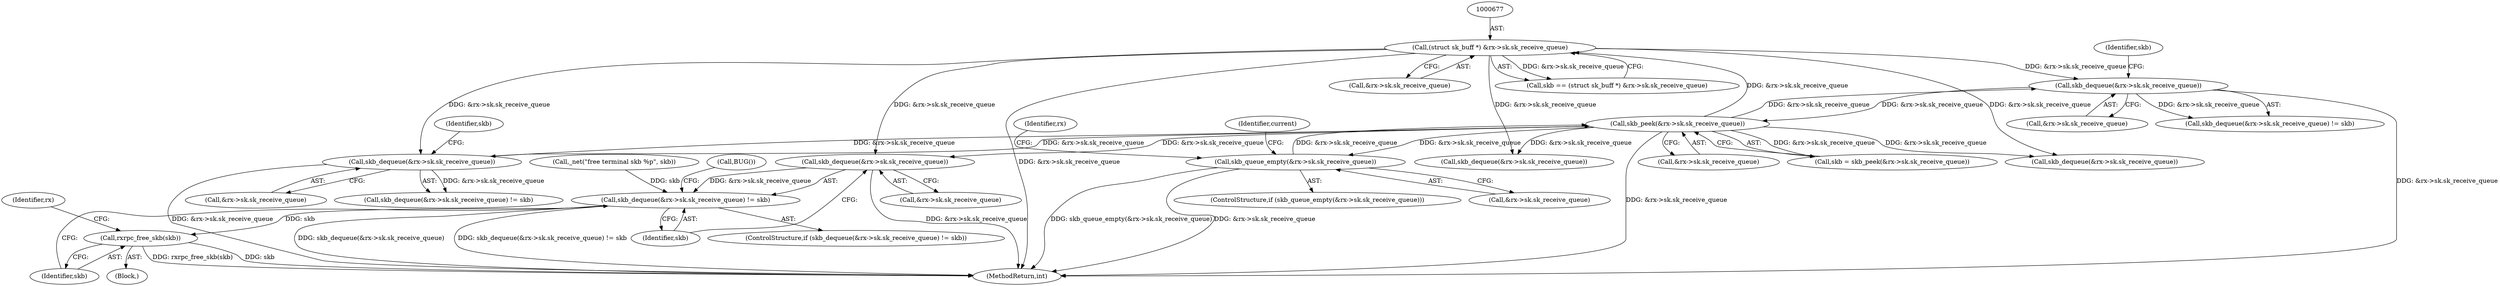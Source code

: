digraph "0_linux_f3d3342602f8bcbf37d7c46641cb9bca7618eb1c_29@pointer" {
"1000910" [label="(Call,skb_dequeue(&rx->sk.sk_receive_queue))"];
"1000676" [label="(Call,(struct sk_buff *) &rx->sk.sk_receive_queue)"];
"1000231" [label="(Call,skb_peek(&rx->sk.sk_receive_queue))"];
"1000355" [label="(Call,skb_dequeue(&rx->sk.sk_receive_queue))"];
"1000280" [label="(Call,skb_queue_empty(&rx->sk.sk_receive_queue))"];
"1000690" [label="(Call,skb_dequeue(&rx->sk.sk_receive_queue))"];
"1000909" [label="(Call,skb_dequeue(&rx->sk.sk_receive_queue) != skb)"];
"1000919" [label="(Call,rxrpc_free_skb(skb))"];
"1000300" [label="(Identifier,rx)"];
"1000281" [label="(Call,&rx->sk.sk_receive_queue)"];
"1000689" [label="(Call,skb_dequeue(&rx->sk.sk_receive_queue) != skb)"];
"1000231" [label="(Call,skb_peek(&rx->sk.sk_receive_queue))"];
"1000232" [label="(Call,&rx->sk.sk_receive_queue)"];
"1000229" [label="(Call,skb = skb_peek(&rx->sk.sk_receive_queue))"];
"1000280" [label="(Call,skb_queue_empty(&rx->sk.sk_receive_queue))"];
"1000355" [label="(Call,skb_dequeue(&rx->sk.sk_receive_queue))"];
"1000290" [label="(Identifier,current)"];
"1000919" [label="(Call,rxrpc_free_skb(skb))"];
"1000920" [label="(Identifier,skb)"];
"1000756" [label="(Call,skb_dequeue(&rx->sk.sk_receive_queue))"];
"1000676" [label="(Call,(struct sk_buff *) &rx->sk.sk_receive_queue)"];
"1000279" [label="(ControlStructure,if (skb_queue_empty(&rx->sk.sk_receive_queue)))"];
"1000354" [label="(Call,skb_dequeue(&rx->sk.sk_receive_queue) != skb)"];
"1000690" [label="(Call,skb_dequeue(&rx->sk.sk_receive_queue))"];
"1000362" [label="(Identifier,skb)"];
"1000904" [label="(Block,)"];
"1000917" [label="(Identifier,skb)"];
"1000918" [label="(Call,BUG())"];
"1000908" [label="(ControlStructure,if (skb_dequeue(&rx->sk.sk_receive_queue) != skb))"];
"1000909" [label="(Call,skb_dequeue(&rx->sk.sk_receive_queue) != skb)"];
"1000691" [label="(Call,&rx->sk.sk_receive_queue)"];
"1000905" [label="(Call,_net(\"free terminal skb %p\", skb))"];
"1000911" [label="(Call,&rx->sk.sk_receive_queue)"];
"1000628" [label="(Call,skb_dequeue(&rx->sk.sk_receive_queue))"];
"1000697" [label="(Identifier,skb)"];
"1000922" [label="(Identifier,rx)"];
"1000356" [label="(Call,&rx->sk.sk_receive_queue)"];
"1001014" [label="(MethodReturn,int)"];
"1000910" [label="(Call,skb_dequeue(&rx->sk.sk_receive_queue))"];
"1000678" [label="(Call,&rx->sk.sk_receive_queue)"];
"1000674" [label="(Call,skb == (struct sk_buff *) &rx->sk.sk_receive_queue)"];
"1000910" -> "1000909"  [label="AST: "];
"1000910" -> "1000911"  [label="CFG: "];
"1000911" -> "1000910"  [label="AST: "];
"1000917" -> "1000910"  [label="CFG: "];
"1000910" -> "1001014"  [label="DDG: &rx->sk.sk_receive_queue"];
"1000910" -> "1000909"  [label="DDG: &rx->sk.sk_receive_queue"];
"1000676" -> "1000910"  [label="DDG: &rx->sk.sk_receive_queue"];
"1000231" -> "1000910"  [label="DDG: &rx->sk.sk_receive_queue"];
"1000676" -> "1000674"  [label="AST: "];
"1000676" -> "1000678"  [label="CFG: "];
"1000677" -> "1000676"  [label="AST: "];
"1000678" -> "1000676"  [label="AST: "];
"1000674" -> "1000676"  [label="CFG: "];
"1000676" -> "1001014"  [label="DDG: &rx->sk.sk_receive_queue"];
"1000676" -> "1000355"  [label="DDG: &rx->sk.sk_receive_queue"];
"1000676" -> "1000628"  [label="DDG: &rx->sk.sk_receive_queue"];
"1000676" -> "1000674"  [label="DDG: &rx->sk.sk_receive_queue"];
"1000231" -> "1000676"  [label="DDG: &rx->sk.sk_receive_queue"];
"1000676" -> "1000690"  [label="DDG: &rx->sk.sk_receive_queue"];
"1000676" -> "1000756"  [label="DDG: &rx->sk.sk_receive_queue"];
"1000231" -> "1000229"  [label="AST: "];
"1000231" -> "1000232"  [label="CFG: "];
"1000232" -> "1000231"  [label="AST: "];
"1000229" -> "1000231"  [label="CFG: "];
"1000231" -> "1001014"  [label="DDG: &rx->sk.sk_receive_queue"];
"1000231" -> "1000229"  [label="DDG: &rx->sk.sk_receive_queue"];
"1000355" -> "1000231"  [label="DDG: &rx->sk.sk_receive_queue"];
"1000280" -> "1000231"  [label="DDG: &rx->sk.sk_receive_queue"];
"1000690" -> "1000231"  [label="DDG: &rx->sk.sk_receive_queue"];
"1000231" -> "1000280"  [label="DDG: &rx->sk.sk_receive_queue"];
"1000231" -> "1000355"  [label="DDG: &rx->sk.sk_receive_queue"];
"1000231" -> "1000628"  [label="DDG: &rx->sk.sk_receive_queue"];
"1000231" -> "1000690"  [label="DDG: &rx->sk.sk_receive_queue"];
"1000231" -> "1000756"  [label="DDG: &rx->sk.sk_receive_queue"];
"1000355" -> "1000354"  [label="AST: "];
"1000355" -> "1000356"  [label="CFG: "];
"1000356" -> "1000355"  [label="AST: "];
"1000362" -> "1000355"  [label="CFG: "];
"1000355" -> "1001014"  [label="DDG: &rx->sk.sk_receive_queue"];
"1000355" -> "1000354"  [label="DDG: &rx->sk.sk_receive_queue"];
"1000280" -> "1000279"  [label="AST: "];
"1000280" -> "1000281"  [label="CFG: "];
"1000281" -> "1000280"  [label="AST: "];
"1000290" -> "1000280"  [label="CFG: "];
"1000300" -> "1000280"  [label="CFG: "];
"1000280" -> "1001014"  [label="DDG: skb_queue_empty(&rx->sk.sk_receive_queue)"];
"1000280" -> "1001014"  [label="DDG: &rx->sk.sk_receive_queue"];
"1000690" -> "1000689"  [label="AST: "];
"1000690" -> "1000691"  [label="CFG: "];
"1000691" -> "1000690"  [label="AST: "];
"1000697" -> "1000690"  [label="CFG: "];
"1000690" -> "1001014"  [label="DDG: &rx->sk.sk_receive_queue"];
"1000690" -> "1000689"  [label="DDG: &rx->sk.sk_receive_queue"];
"1000909" -> "1000908"  [label="AST: "];
"1000909" -> "1000917"  [label="CFG: "];
"1000917" -> "1000909"  [label="AST: "];
"1000918" -> "1000909"  [label="CFG: "];
"1000920" -> "1000909"  [label="CFG: "];
"1000909" -> "1001014"  [label="DDG: skb_dequeue(&rx->sk.sk_receive_queue)"];
"1000909" -> "1001014"  [label="DDG: skb_dequeue(&rx->sk.sk_receive_queue) != skb"];
"1000905" -> "1000909"  [label="DDG: skb"];
"1000909" -> "1000919"  [label="DDG: skb"];
"1000919" -> "1000904"  [label="AST: "];
"1000919" -> "1000920"  [label="CFG: "];
"1000920" -> "1000919"  [label="AST: "];
"1000922" -> "1000919"  [label="CFG: "];
"1000919" -> "1001014"  [label="DDG: skb"];
"1000919" -> "1001014"  [label="DDG: rxrpc_free_skb(skb)"];
}
